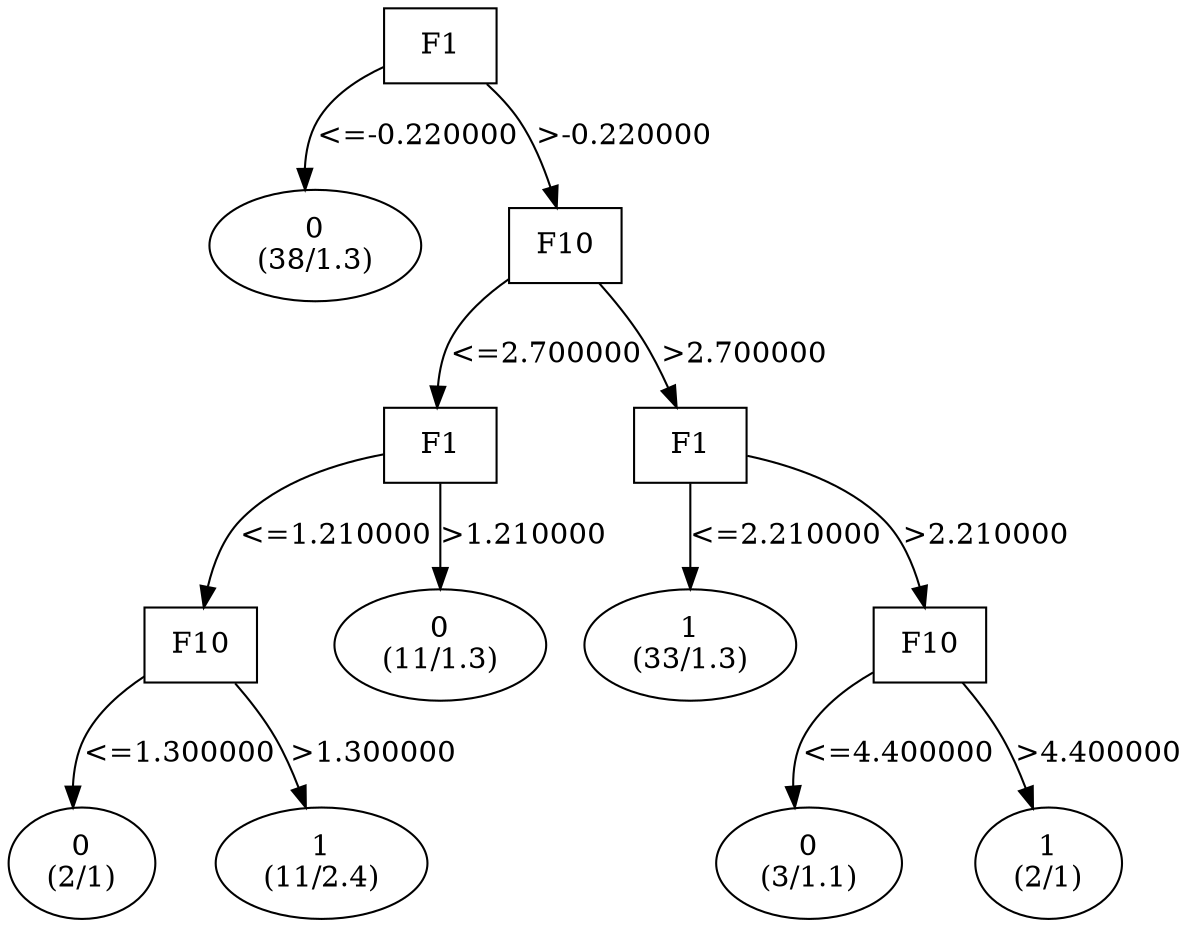 digraph YaDT {
n0 [ shape=box, label="F1\n"]
n0 -> n1 [label="<=-0.220000"]
n1 [ shape=ellipse, label="0\n(38/1.3)"]
n0 -> n2 [label=">-0.220000"]
n2 [ shape=box, label="F10\n"]
n2 -> n3 [label="<=2.700000"]
n3 [ shape=box, label="F1\n"]
n3 -> n4 [label="<=1.210000"]
n4 [ shape=box, label="F10\n"]
n4 -> n5 [label="<=1.300000"]
n5 [ shape=ellipse, label="0\n(2/1)"]
n4 -> n6 [label=">1.300000"]
n6 [ shape=ellipse, label="1\n(11/2.4)"]
n3 -> n8 [label=">1.210000"]
n8 [ shape=ellipse, label="0\n(11/1.3)"]
n2 -> n10 [label=">2.700000"]
n10 [ shape=box, label="F1\n"]
n10 -> n11 [label="<=2.210000"]
n11 [ shape=ellipse, label="1\n(33/1.3)"]
n10 -> n12 [label=">2.210000"]
n12 [ shape=box, label="F10\n"]
n12 -> n13 [label="<=4.400000"]
n13 [ shape=ellipse, label="0\n(3/1.1)"]
n12 -> n14 [label=">4.400000"]
n14 [ shape=ellipse, label="1\n(2/1)"]
}
